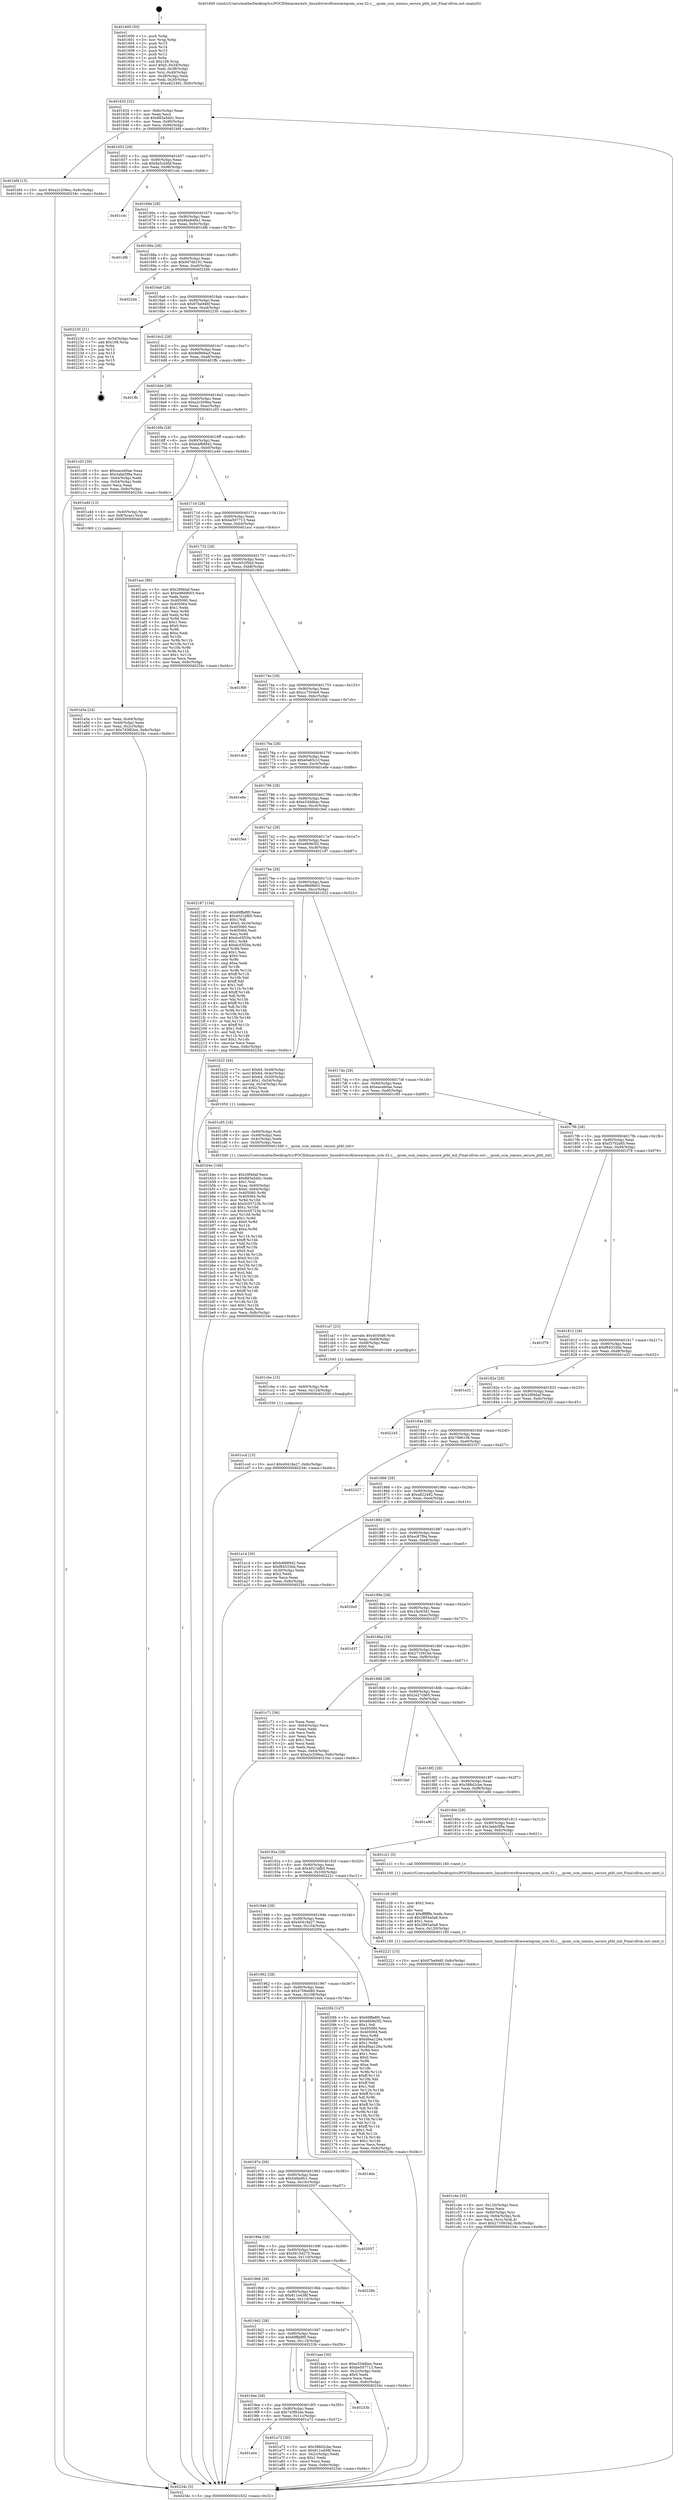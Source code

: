 digraph "0x401600" {
  label = "0x401600 (/mnt/c/Users/mathe/Desktop/tcc/POCII/binaries/extr_linuxdriversfirmwareqcom_scm-32.c___qcom_scm_iommu_secure_ptbl_init_Final-ollvm.out::main(0))"
  labelloc = "t"
  node[shape=record]

  Entry [label="",width=0.3,height=0.3,shape=circle,fillcolor=black,style=filled]
  "0x401632" [label="{
     0x401632 [32]\l
     | [instrs]\l
     &nbsp;&nbsp;0x401632 \<+6\>: mov -0x8c(%rbp),%eax\l
     &nbsp;&nbsp;0x401638 \<+2\>: mov %eax,%ecx\l
     &nbsp;&nbsp;0x40163a \<+6\>: sub $0x883a5dd1,%ecx\l
     &nbsp;&nbsp;0x401640 \<+6\>: mov %eax,-0x90(%rbp)\l
     &nbsp;&nbsp;0x401646 \<+6\>: mov %ecx,-0x94(%rbp)\l
     &nbsp;&nbsp;0x40164c \<+6\>: je 0000000000401bf4 \<main+0x5f4\>\l
  }"]
  "0x401bf4" [label="{
     0x401bf4 [15]\l
     | [instrs]\l
     &nbsp;&nbsp;0x401bf4 \<+10\>: movl $0xa2c209ea,-0x8c(%rbp)\l
     &nbsp;&nbsp;0x401bfe \<+5\>: jmp 000000000040234c \<main+0xd4c\>\l
  }"]
  "0x401652" [label="{
     0x401652 [28]\l
     | [instrs]\l
     &nbsp;&nbsp;0x401652 \<+5\>: jmp 0000000000401657 \<main+0x57\>\l
     &nbsp;&nbsp;0x401657 \<+6\>: mov -0x90(%rbp),%eax\l
     &nbsp;&nbsp;0x40165d \<+5\>: sub $0x8a5cd4bf,%eax\l
     &nbsp;&nbsp;0x401662 \<+6\>: mov %eax,-0x98(%rbp)\l
     &nbsp;&nbsp;0x401668 \<+6\>: je 0000000000401cdc \<main+0x6dc\>\l
  }"]
  Exit [label="",width=0.3,height=0.3,shape=circle,fillcolor=black,style=filled,peripheries=2]
  "0x401cdc" [label="{
     0x401cdc\l
  }", style=dashed]
  "0x40166e" [label="{
     0x40166e [28]\l
     | [instrs]\l
     &nbsp;&nbsp;0x40166e \<+5\>: jmp 0000000000401673 \<main+0x73\>\l
     &nbsp;&nbsp;0x401673 \<+6\>: mov -0x90(%rbp),%eax\l
     &nbsp;&nbsp;0x401679 \<+5\>: sub $0x8ba9d8b1,%eax\l
     &nbsp;&nbsp;0x40167e \<+6\>: mov %eax,-0x9c(%rbp)\l
     &nbsp;&nbsp;0x401684 \<+6\>: je 0000000000401dfb \<main+0x7fb\>\l
  }"]
  "0x401ccd" [label="{
     0x401ccd [15]\l
     | [instrs]\l
     &nbsp;&nbsp;0x401ccd \<+10\>: movl $0x40418a27,-0x8c(%rbp)\l
     &nbsp;&nbsp;0x401cd7 \<+5\>: jmp 000000000040234c \<main+0xd4c\>\l
  }"]
  "0x401dfb" [label="{
     0x401dfb\l
  }", style=dashed]
  "0x40168a" [label="{
     0x40168a [28]\l
     | [instrs]\l
     &nbsp;&nbsp;0x40168a \<+5\>: jmp 000000000040168f \<main+0x8f\>\l
     &nbsp;&nbsp;0x40168f \<+6\>: mov -0x90(%rbp),%eax\l
     &nbsp;&nbsp;0x401695 \<+5\>: sub $0x947dd191,%eax\l
     &nbsp;&nbsp;0x40169a \<+6\>: mov %eax,-0xa0(%rbp)\l
     &nbsp;&nbsp;0x4016a0 \<+6\>: je 00000000004022d4 \<main+0xcd4\>\l
  }"]
  "0x401cbe" [label="{
     0x401cbe [15]\l
     | [instrs]\l
     &nbsp;&nbsp;0x401cbe \<+4\>: mov -0x60(%rbp),%rdi\l
     &nbsp;&nbsp;0x401cc2 \<+6\>: mov %eax,-0x124(%rbp)\l
     &nbsp;&nbsp;0x401cc8 \<+5\>: call 0000000000401030 \<free@plt\>\l
     | [calls]\l
     &nbsp;&nbsp;0x401030 \{1\} (unknown)\l
  }"]
  "0x4022d4" [label="{
     0x4022d4\l
  }", style=dashed]
  "0x4016a6" [label="{
     0x4016a6 [28]\l
     | [instrs]\l
     &nbsp;&nbsp;0x4016a6 \<+5\>: jmp 00000000004016ab \<main+0xab\>\l
     &nbsp;&nbsp;0x4016ab \<+6\>: mov -0x90(%rbp),%eax\l
     &nbsp;&nbsp;0x4016b1 \<+5\>: sub $0x97be946f,%eax\l
     &nbsp;&nbsp;0x4016b6 \<+6\>: mov %eax,-0xa4(%rbp)\l
     &nbsp;&nbsp;0x4016bc \<+6\>: je 0000000000402230 \<main+0xc30\>\l
  }"]
  "0x401ca7" [label="{
     0x401ca7 [23]\l
     | [instrs]\l
     &nbsp;&nbsp;0x401ca7 \<+10\>: movabs $0x4030d6,%rdi\l
     &nbsp;&nbsp;0x401cb1 \<+3\>: mov %eax,-0x68(%rbp)\l
     &nbsp;&nbsp;0x401cb4 \<+3\>: mov -0x68(%rbp),%esi\l
     &nbsp;&nbsp;0x401cb7 \<+2\>: mov $0x0,%al\l
     &nbsp;&nbsp;0x401cb9 \<+5\>: call 0000000000401040 \<printf@plt\>\l
     | [calls]\l
     &nbsp;&nbsp;0x401040 \{1\} (unknown)\l
  }"]
  "0x402230" [label="{
     0x402230 [21]\l
     | [instrs]\l
     &nbsp;&nbsp;0x402230 \<+3\>: mov -0x34(%rbp),%eax\l
     &nbsp;&nbsp;0x402233 \<+7\>: add $0x108,%rsp\l
     &nbsp;&nbsp;0x40223a \<+1\>: pop %rbx\l
     &nbsp;&nbsp;0x40223b \<+2\>: pop %r12\l
     &nbsp;&nbsp;0x40223d \<+2\>: pop %r13\l
     &nbsp;&nbsp;0x40223f \<+2\>: pop %r14\l
     &nbsp;&nbsp;0x402241 \<+2\>: pop %r15\l
     &nbsp;&nbsp;0x402243 \<+1\>: pop %rbp\l
     &nbsp;&nbsp;0x402244 \<+1\>: ret\l
  }"]
  "0x4016c2" [label="{
     0x4016c2 [28]\l
     | [instrs]\l
     &nbsp;&nbsp;0x4016c2 \<+5\>: jmp 00000000004016c7 \<main+0xc7\>\l
     &nbsp;&nbsp;0x4016c7 \<+6\>: mov -0x90(%rbp),%eax\l
     &nbsp;&nbsp;0x4016cd \<+5\>: sub $0x9e968acf,%eax\l
     &nbsp;&nbsp;0x4016d2 \<+6\>: mov %eax,-0xa8(%rbp)\l
     &nbsp;&nbsp;0x4016d8 \<+6\>: je 0000000000401ffc \<main+0x9fc\>\l
  }"]
  "0x401c4e" [label="{
     0x401c4e [35]\l
     | [instrs]\l
     &nbsp;&nbsp;0x401c4e \<+6\>: mov -0x120(%rbp),%ecx\l
     &nbsp;&nbsp;0x401c54 \<+3\>: imul %eax,%ecx\l
     &nbsp;&nbsp;0x401c57 \<+4\>: mov -0x60(%rbp),%rsi\l
     &nbsp;&nbsp;0x401c5b \<+4\>: movslq -0x64(%rbp),%rdi\l
     &nbsp;&nbsp;0x401c5f \<+3\>: mov %ecx,(%rsi,%rdi,4)\l
     &nbsp;&nbsp;0x401c62 \<+10\>: movl $0x271091bd,-0x8c(%rbp)\l
     &nbsp;&nbsp;0x401c6c \<+5\>: jmp 000000000040234c \<main+0xd4c\>\l
  }"]
  "0x401ffc" [label="{
     0x401ffc\l
  }", style=dashed]
  "0x4016de" [label="{
     0x4016de [28]\l
     | [instrs]\l
     &nbsp;&nbsp;0x4016de \<+5\>: jmp 00000000004016e3 \<main+0xe3\>\l
     &nbsp;&nbsp;0x4016e3 \<+6\>: mov -0x90(%rbp),%eax\l
     &nbsp;&nbsp;0x4016e9 \<+5\>: sub $0xa2c209ea,%eax\l
     &nbsp;&nbsp;0x4016ee \<+6\>: mov %eax,-0xac(%rbp)\l
     &nbsp;&nbsp;0x4016f4 \<+6\>: je 0000000000401c03 \<main+0x603\>\l
  }"]
  "0x401c26" [label="{
     0x401c26 [40]\l
     | [instrs]\l
     &nbsp;&nbsp;0x401c26 \<+5\>: mov $0x2,%ecx\l
     &nbsp;&nbsp;0x401c2b \<+1\>: cltd\l
     &nbsp;&nbsp;0x401c2c \<+2\>: idiv %ecx\l
     &nbsp;&nbsp;0x401c2e \<+6\>: imul $0xfffffffe,%edx,%ecx\l
     &nbsp;&nbsp;0x401c34 \<+6\>: sub $0x2893a0a8,%ecx\l
     &nbsp;&nbsp;0x401c3a \<+3\>: add $0x1,%ecx\l
     &nbsp;&nbsp;0x401c3d \<+6\>: add $0x2893a0a8,%ecx\l
     &nbsp;&nbsp;0x401c43 \<+6\>: mov %ecx,-0x120(%rbp)\l
     &nbsp;&nbsp;0x401c49 \<+5\>: call 0000000000401160 \<next_i\>\l
     | [calls]\l
     &nbsp;&nbsp;0x401160 \{1\} (/mnt/c/Users/mathe/Desktop/tcc/POCII/binaries/extr_linuxdriversfirmwareqcom_scm-32.c___qcom_scm_iommu_secure_ptbl_init_Final-ollvm.out::next_i)\l
  }"]
  "0x401c03" [label="{
     0x401c03 [30]\l
     | [instrs]\l
     &nbsp;&nbsp;0x401c03 \<+5\>: mov $0xeaceb0ae,%eax\l
     &nbsp;&nbsp;0x401c08 \<+5\>: mov $0x3abb5f9a,%ecx\l
     &nbsp;&nbsp;0x401c0d \<+3\>: mov -0x64(%rbp),%edx\l
     &nbsp;&nbsp;0x401c10 \<+3\>: cmp -0x54(%rbp),%edx\l
     &nbsp;&nbsp;0x401c13 \<+3\>: cmovl %ecx,%eax\l
     &nbsp;&nbsp;0x401c16 \<+6\>: mov %eax,-0x8c(%rbp)\l
     &nbsp;&nbsp;0x401c1c \<+5\>: jmp 000000000040234c \<main+0xd4c\>\l
  }"]
  "0x4016fa" [label="{
     0x4016fa [28]\l
     | [instrs]\l
     &nbsp;&nbsp;0x4016fa \<+5\>: jmp 00000000004016ff \<main+0xff\>\l
     &nbsp;&nbsp;0x4016ff \<+6\>: mov -0x90(%rbp),%eax\l
     &nbsp;&nbsp;0x401705 \<+5\>: sub $0xb4f68942,%eax\l
     &nbsp;&nbsp;0x40170a \<+6\>: mov %eax,-0xb0(%rbp)\l
     &nbsp;&nbsp;0x401710 \<+6\>: je 0000000000401a4d \<main+0x44d\>\l
  }"]
  "0x401b4e" [label="{
     0x401b4e [166]\l
     | [instrs]\l
     &nbsp;&nbsp;0x401b4e \<+5\>: mov $0x29f4daf,%ecx\l
     &nbsp;&nbsp;0x401b53 \<+5\>: mov $0x883a5dd1,%edx\l
     &nbsp;&nbsp;0x401b58 \<+3\>: mov $0x1,%sil\l
     &nbsp;&nbsp;0x401b5b \<+4\>: mov %rax,-0x60(%rbp)\l
     &nbsp;&nbsp;0x401b5f \<+7\>: movl $0x0,-0x64(%rbp)\l
     &nbsp;&nbsp;0x401b66 \<+8\>: mov 0x405060,%r8d\l
     &nbsp;&nbsp;0x401b6e \<+8\>: mov 0x405064,%r9d\l
     &nbsp;&nbsp;0x401b76 \<+3\>: mov %r8d,%r10d\l
     &nbsp;&nbsp;0x401b79 \<+7\>: add $0x5c05723b,%r10d\l
     &nbsp;&nbsp;0x401b80 \<+4\>: sub $0x1,%r10d\l
     &nbsp;&nbsp;0x401b84 \<+7\>: sub $0x5c05723b,%r10d\l
     &nbsp;&nbsp;0x401b8b \<+4\>: imul %r10d,%r8d\l
     &nbsp;&nbsp;0x401b8f \<+4\>: and $0x1,%r8d\l
     &nbsp;&nbsp;0x401b93 \<+4\>: cmp $0x0,%r8d\l
     &nbsp;&nbsp;0x401b97 \<+4\>: sete %r11b\l
     &nbsp;&nbsp;0x401b9b \<+4\>: cmp $0xa,%r9d\l
     &nbsp;&nbsp;0x401b9f \<+3\>: setl %bl\l
     &nbsp;&nbsp;0x401ba2 \<+3\>: mov %r11b,%r14b\l
     &nbsp;&nbsp;0x401ba5 \<+4\>: xor $0xff,%r14b\l
     &nbsp;&nbsp;0x401ba9 \<+3\>: mov %bl,%r15b\l
     &nbsp;&nbsp;0x401bac \<+4\>: xor $0xff,%r15b\l
     &nbsp;&nbsp;0x401bb0 \<+4\>: xor $0x0,%sil\l
     &nbsp;&nbsp;0x401bb4 \<+3\>: mov %r14b,%r12b\l
     &nbsp;&nbsp;0x401bb7 \<+4\>: and $0x0,%r12b\l
     &nbsp;&nbsp;0x401bbb \<+3\>: and %sil,%r11b\l
     &nbsp;&nbsp;0x401bbe \<+3\>: mov %r15b,%r13b\l
     &nbsp;&nbsp;0x401bc1 \<+4\>: and $0x0,%r13b\l
     &nbsp;&nbsp;0x401bc5 \<+3\>: and %sil,%bl\l
     &nbsp;&nbsp;0x401bc8 \<+3\>: or %r11b,%r12b\l
     &nbsp;&nbsp;0x401bcb \<+3\>: or %bl,%r13b\l
     &nbsp;&nbsp;0x401bce \<+3\>: xor %r13b,%r12b\l
     &nbsp;&nbsp;0x401bd1 \<+3\>: or %r15b,%r14b\l
     &nbsp;&nbsp;0x401bd4 \<+4\>: xor $0xff,%r14b\l
     &nbsp;&nbsp;0x401bd8 \<+4\>: or $0x0,%sil\l
     &nbsp;&nbsp;0x401bdc \<+3\>: and %sil,%r14b\l
     &nbsp;&nbsp;0x401bdf \<+3\>: or %r14b,%r12b\l
     &nbsp;&nbsp;0x401be2 \<+4\>: test $0x1,%r12b\l
     &nbsp;&nbsp;0x401be6 \<+3\>: cmovne %edx,%ecx\l
     &nbsp;&nbsp;0x401be9 \<+6\>: mov %ecx,-0x8c(%rbp)\l
     &nbsp;&nbsp;0x401bef \<+5\>: jmp 000000000040234c \<main+0xd4c\>\l
  }"]
  "0x401a4d" [label="{
     0x401a4d [13]\l
     | [instrs]\l
     &nbsp;&nbsp;0x401a4d \<+4\>: mov -0x40(%rbp),%rax\l
     &nbsp;&nbsp;0x401a51 \<+4\>: mov 0x8(%rax),%rdi\l
     &nbsp;&nbsp;0x401a55 \<+5\>: call 0000000000401060 \<atoi@plt\>\l
     | [calls]\l
     &nbsp;&nbsp;0x401060 \{1\} (unknown)\l
  }"]
  "0x401716" [label="{
     0x401716 [28]\l
     | [instrs]\l
     &nbsp;&nbsp;0x401716 \<+5\>: jmp 000000000040171b \<main+0x11b\>\l
     &nbsp;&nbsp;0x40171b \<+6\>: mov -0x90(%rbp),%eax\l
     &nbsp;&nbsp;0x401721 \<+5\>: sub $0xbe507713,%eax\l
     &nbsp;&nbsp;0x401726 \<+6\>: mov %eax,-0xb4(%rbp)\l
     &nbsp;&nbsp;0x40172c \<+6\>: je 0000000000401acc \<main+0x4cc\>\l
  }"]
  "0x401a0a" [label="{
     0x401a0a\l
  }", style=dashed]
  "0x401acc" [label="{
     0x401acc [86]\l
     | [instrs]\l
     &nbsp;&nbsp;0x401acc \<+5\>: mov $0x29f4daf,%eax\l
     &nbsp;&nbsp;0x401ad1 \<+5\>: mov $0xe98d9b03,%ecx\l
     &nbsp;&nbsp;0x401ad6 \<+2\>: xor %edx,%edx\l
     &nbsp;&nbsp;0x401ad8 \<+7\>: mov 0x405060,%esi\l
     &nbsp;&nbsp;0x401adf \<+7\>: mov 0x405064,%edi\l
     &nbsp;&nbsp;0x401ae6 \<+3\>: sub $0x1,%edx\l
     &nbsp;&nbsp;0x401ae9 \<+3\>: mov %esi,%r8d\l
     &nbsp;&nbsp;0x401aec \<+3\>: add %edx,%r8d\l
     &nbsp;&nbsp;0x401aef \<+4\>: imul %r8d,%esi\l
     &nbsp;&nbsp;0x401af3 \<+3\>: and $0x1,%esi\l
     &nbsp;&nbsp;0x401af6 \<+3\>: cmp $0x0,%esi\l
     &nbsp;&nbsp;0x401af9 \<+4\>: sete %r9b\l
     &nbsp;&nbsp;0x401afd \<+3\>: cmp $0xa,%edi\l
     &nbsp;&nbsp;0x401b00 \<+4\>: setl %r10b\l
     &nbsp;&nbsp;0x401b04 \<+3\>: mov %r9b,%r11b\l
     &nbsp;&nbsp;0x401b07 \<+3\>: and %r10b,%r11b\l
     &nbsp;&nbsp;0x401b0a \<+3\>: xor %r10b,%r9b\l
     &nbsp;&nbsp;0x401b0d \<+3\>: or %r9b,%r11b\l
     &nbsp;&nbsp;0x401b10 \<+4\>: test $0x1,%r11b\l
     &nbsp;&nbsp;0x401b14 \<+3\>: cmovne %ecx,%eax\l
     &nbsp;&nbsp;0x401b17 \<+6\>: mov %eax,-0x8c(%rbp)\l
     &nbsp;&nbsp;0x401b1d \<+5\>: jmp 000000000040234c \<main+0xd4c\>\l
  }"]
  "0x401732" [label="{
     0x401732 [28]\l
     | [instrs]\l
     &nbsp;&nbsp;0x401732 \<+5\>: jmp 0000000000401737 \<main+0x137\>\l
     &nbsp;&nbsp;0x401737 \<+6\>: mov -0x90(%rbp),%eax\l
     &nbsp;&nbsp;0x40173d \<+5\>: sub $0xcb52f5bd,%eax\l
     &nbsp;&nbsp;0x401742 \<+6\>: mov %eax,-0xb8(%rbp)\l
     &nbsp;&nbsp;0x401748 \<+6\>: je 0000000000401f69 \<main+0x969\>\l
  }"]
  "0x401a72" [label="{
     0x401a72 [30]\l
     | [instrs]\l
     &nbsp;&nbsp;0x401a72 \<+5\>: mov $0x388d2cbe,%eax\l
     &nbsp;&nbsp;0x401a77 \<+5\>: mov $0x611e438f,%ecx\l
     &nbsp;&nbsp;0x401a7c \<+3\>: mov -0x2c(%rbp),%edx\l
     &nbsp;&nbsp;0x401a7f \<+3\>: cmp $0x1,%edx\l
     &nbsp;&nbsp;0x401a82 \<+3\>: cmovl %ecx,%eax\l
     &nbsp;&nbsp;0x401a85 \<+6\>: mov %eax,-0x8c(%rbp)\l
     &nbsp;&nbsp;0x401a8b \<+5\>: jmp 000000000040234c \<main+0xd4c\>\l
  }"]
  "0x401f69" [label="{
     0x401f69\l
  }", style=dashed]
  "0x40174e" [label="{
     0x40174e [28]\l
     | [instrs]\l
     &nbsp;&nbsp;0x40174e \<+5\>: jmp 0000000000401753 \<main+0x153\>\l
     &nbsp;&nbsp;0x401753 \<+6\>: mov -0x90(%rbp),%eax\l
     &nbsp;&nbsp;0x401759 \<+5\>: sub $0xcc7504e9,%eax\l
     &nbsp;&nbsp;0x40175e \<+6\>: mov %eax,-0xbc(%rbp)\l
     &nbsp;&nbsp;0x401764 \<+6\>: je 0000000000401dcb \<main+0x7cb\>\l
  }"]
  "0x4019ee" [label="{
     0x4019ee [28]\l
     | [instrs]\l
     &nbsp;&nbsp;0x4019ee \<+5\>: jmp 00000000004019f3 \<main+0x3f3\>\l
     &nbsp;&nbsp;0x4019f3 \<+6\>: mov -0x90(%rbp),%eax\l
     &nbsp;&nbsp;0x4019f9 \<+5\>: sub $0x7d3f62ee,%eax\l
     &nbsp;&nbsp;0x4019fe \<+6\>: mov %eax,-0x11c(%rbp)\l
     &nbsp;&nbsp;0x401a04 \<+6\>: je 0000000000401a72 \<main+0x472\>\l
  }"]
  "0x401dcb" [label="{
     0x401dcb\l
  }", style=dashed]
  "0x40176a" [label="{
     0x40176a [28]\l
     | [instrs]\l
     &nbsp;&nbsp;0x40176a \<+5\>: jmp 000000000040176f \<main+0x16f\>\l
     &nbsp;&nbsp;0x40176f \<+6\>: mov -0x90(%rbp),%eax\l
     &nbsp;&nbsp;0x401775 \<+5\>: sub $0xe0a65c1f,%eax\l
     &nbsp;&nbsp;0x40177a \<+6\>: mov %eax,-0xc0(%rbp)\l
     &nbsp;&nbsp;0x401780 \<+6\>: je 0000000000401e8e \<main+0x88e\>\l
  }"]
  "0x40233b" [label="{
     0x40233b\l
  }", style=dashed]
  "0x401e8e" [label="{
     0x401e8e\l
  }", style=dashed]
  "0x401786" [label="{
     0x401786 [28]\l
     | [instrs]\l
     &nbsp;&nbsp;0x401786 \<+5\>: jmp 000000000040178b \<main+0x18b\>\l
     &nbsp;&nbsp;0x40178b \<+6\>: mov -0x90(%rbp),%eax\l
     &nbsp;&nbsp;0x401791 \<+5\>: sub $0xe33ddbac,%eax\l
     &nbsp;&nbsp;0x401796 \<+6\>: mov %eax,-0xc4(%rbp)\l
     &nbsp;&nbsp;0x40179c \<+6\>: je 0000000000401fed \<main+0x9ed\>\l
  }"]
  "0x4019d2" [label="{
     0x4019d2 [28]\l
     | [instrs]\l
     &nbsp;&nbsp;0x4019d2 \<+5\>: jmp 00000000004019d7 \<main+0x3d7\>\l
     &nbsp;&nbsp;0x4019d7 \<+6\>: mov -0x90(%rbp),%eax\l
     &nbsp;&nbsp;0x4019dd \<+5\>: sub $0x69ffa8f0,%eax\l
     &nbsp;&nbsp;0x4019e2 \<+6\>: mov %eax,-0x118(%rbp)\l
     &nbsp;&nbsp;0x4019e8 \<+6\>: je 000000000040233b \<main+0xd3b\>\l
  }"]
  "0x401fed" [label="{
     0x401fed\l
  }", style=dashed]
  "0x4017a2" [label="{
     0x4017a2 [28]\l
     | [instrs]\l
     &nbsp;&nbsp;0x4017a2 \<+5\>: jmp 00000000004017a7 \<main+0x1a7\>\l
     &nbsp;&nbsp;0x4017a7 \<+6\>: mov -0x90(%rbp),%eax\l
     &nbsp;&nbsp;0x4017ad \<+5\>: sub $0xe6b9e5f2,%eax\l
     &nbsp;&nbsp;0x4017b2 \<+6\>: mov %eax,-0xc8(%rbp)\l
     &nbsp;&nbsp;0x4017b8 \<+6\>: je 0000000000402187 \<main+0xb87\>\l
  }"]
  "0x401aae" [label="{
     0x401aae [30]\l
     | [instrs]\l
     &nbsp;&nbsp;0x401aae \<+5\>: mov $0xe33ddbac,%eax\l
     &nbsp;&nbsp;0x401ab3 \<+5\>: mov $0xbe507713,%ecx\l
     &nbsp;&nbsp;0x401ab8 \<+3\>: mov -0x2c(%rbp),%edx\l
     &nbsp;&nbsp;0x401abb \<+3\>: cmp $0x0,%edx\l
     &nbsp;&nbsp;0x401abe \<+3\>: cmove %ecx,%eax\l
     &nbsp;&nbsp;0x401ac1 \<+6\>: mov %eax,-0x8c(%rbp)\l
     &nbsp;&nbsp;0x401ac7 \<+5\>: jmp 000000000040234c \<main+0xd4c\>\l
  }"]
  "0x402187" [label="{
     0x402187 [154]\l
     | [instrs]\l
     &nbsp;&nbsp;0x402187 \<+5\>: mov $0x69ffa8f0,%eax\l
     &nbsp;&nbsp;0x40218c \<+5\>: mov $0x4021bfb5,%ecx\l
     &nbsp;&nbsp;0x402191 \<+2\>: mov $0x1,%dl\l
     &nbsp;&nbsp;0x402193 \<+7\>: movl $0x0,-0x34(%rbp)\l
     &nbsp;&nbsp;0x40219a \<+7\>: mov 0x405060,%esi\l
     &nbsp;&nbsp;0x4021a1 \<+7\>: mov 0x405064,%edi\l
     &nbsp;&nbsp;0x4021a8 \<+3\>: mov %esi,%r8d\l
     &nbsp;&nbsp;0x4021ab \<+7\>: add $0xdcd3f29a,%r8d\l
     &nbsp;&nbsp;0x4021b2 \<+4\>: sub $0x1,%r8d\l
     &nbsp;&nbsp;0x4021b6 \<+7\>: sub $0xdcd3f29a,%r8d\l
     &nbsp;&nbsp;0x4021bd \<+4\>: imul %r8d,%esi\l
     &nbsp;&nbsp;0x4021c1 \<+3\>: and $0x1,%esi\l
     &nbsp;&nbsp;0x4021c4 \<+3\>: cmp $0x0,%esi\l
     &nbsp;&nbsp;0x4021c7 \<+4\>: sete %r9b\l
     &nbsp;&nbsp;0x4021cb \<+3\>: cmp $0xa,%edi\l
     &nbsp;&nbsp;0x4021ce \<+4\>: setl %r10b\l
     &nbsp;&nbsp;0x4021d2 \<+3\>: mov %r9b,%r11b\l
     &nbsp;&nbsp;0x4021d5 \<+4\>: xor $0xff,%r11b\l
     &nbsp;&nbsp;0x4021d9 \<+3\>: mov %r10b,%bl\l
     &nbsp;&nbsp;0x4021dc \<+3\>: xor $0xff,%bl\l
     &nbsp;&nbsp;0x4021df \<+3\>: xor $0x1,%dl\l
     &nbsp;&nbsp;0x4021e2 \<+3\>: mov %r11b,%r14b\l
     &nbsp;&nbsp;0x4021e5 \<+4\>: and $0xff,%r14b\l
     &nbsp;&nbsp;0x4021e9 \<+3\>: and %dl,%r9b\l
     &nbsp;&nbsp;0x4021ec \<+3\>: mov %bl,%r15b\l
     &nbsp;&nbsp;0x4021ef \<+4\>: and $0xff,%r15b\l
     &nbsp;&nbsp;0x4021f3 \<+3\>: and %dl,%r10b\l
     &nbsp;&nbsp;0x4021f6 \<+3\>: or %r9b,%r14b\l
     &nbsp;&nbsp;0x4021f9 \<+3\>: or %r10b,%r15b\l
     &nbsp;&nbsp;0x4021fc \<+3\>: xor %r15b,%r14b\l
     &nbsp;&nbsp;0x4021ff \<+3\>: or %bl,%r11b\l
     &nbsp;&nbsp;0x402202 \<+4\>: xor $0xff,%r11b\l
     &nbsp;&nbsp;0x402206 \<+3\>: or $0x1,%dl\l
     &nbsp;&nbsp;0x402209 \<+3\>: and %dl,%r11b\l
     &nbsp;&nbsp;0x40220c \<+3\>: or %r11b,%r14b\l
     &nbsp;&nbsp;0x40220f \<+4\>: test $0x1,%r14b\l
     &nbsp;&nbsp;0x402213 \<+3\>: cmovne %ecx,%eax\l
     &nbsp;&nbsp;0x402216 \<+6\>: mov %eax,-0x8c(%rbp)\l
     &nbsp;&nbsp;0x40221c \<+5\>: jmp 000000000040234c \<main+0xd4c\>\l
  }"]
  "0x4017be" [label="{
     0x4017be [28]\l
     | [instrs]\l
     &nbsp;&nbsp;0x4017be \<+5\>: jmp 00000000004017c3 \<main+0x1c3\>\l
     &nbsp;&nbsp;0x4017c3 \<+6\>: mov -0x90(%rbp),%eax\l
     &nbsp;&nbsp;0x4017c9 \<+5\>: sub $0xe98d9b03,%eax\l
     &nbsp;&nbsp;0x4017ce \<+6\>: mov %eax,-0xcc(%rbp)\l
     &nbsp;&nbsp;0x4017d4 \<+6\>: je 0000000000401b22 \<main+0x522\>\l
  }"]
  "0x4019b6" [label="{
     0x4019b6 [28]\l
     | [instrs]\l
     &nbsp;&nbsp;0x4019b6 \<+5\>: jmp 00000000004019bb \<main+0x3bb\>\l
     &nbsp;&nbsp;0x4019bb \<+6\>: mov -0x90(%rbp),%eax\l
     &nbsp;&nbsp;0x4019c1 \<+5\>: sub $0x611e438f,%eax\l
     &nbsp;&nbsp;0x4019c6 \<+6\>: mov %eax,-0x114(%rbp)\l
     &nbsp;&nbsp;0x4019cc \<+6\>: je 0000000000401aae \<main+0x4ae\>\l
  }"]
  "0x401b22" [label="{
     0x401b22 [44]\l
     | [instrs]\l
     &nbsp;&nbsp;0x401b22 \<+7\>: movl $0x64,-0x48(%rbp)\l
     &nbsp;&nbsp;0x401b29 \<+7\>: movl $0x64,-0x4c(%rbp)\l
     &nbsp;&nbsp;0x401b30 \<+7\>: movl $0x64,-0x50(%rbp)\l
     &nbsp;&nbsp;0x401b37 \<+7\>: movl $0x1,-0x54(%rbp)\l
     &nbsp;&nbsp;0x401b3e \<+4\>: movslq -0x54(%rbp),%rax\l
     &nbsp;&nbsp;0x401b42 \<+4\>: shl $0x2,%rax\l
     &nbsp;&nbsp;0x401b46 \<+3\>: mov %rax,%rdi\l
     &nbsp;&nbsp;0x401b49 \<+5\>: call 0000000000401050 \<malloc@plt\>\l
     | [calls]\l
     &nbsp;&nbsp;0x401050 \{1\} (unknown)\l
  }"]
  "0x4017da" [label="{
     0x4017da [28]\l
     | [instrs]\l
     &nbsp;&nbsp;0x4017da \<+5\>: jmp 00000000004017df \<main+0x1df\>\l
     &nbsp;&nbsp;0x4017df \<+6\>: mov -0x90(%rbp),%eax\l
     &nbsp;&nbsp;0x4017e5 \<+5\>: sub $0xeaceb0ae,%eax\l
     &nbsp;&nbsp;0x4017ea \<+6\>: mov %eax,-0xd0(%rbp)\l
     &nbsp;&nbsp;0x4017f0 \<+6\>: je 0000000000401c95 \<main+0x695\>\l
  }"]
  "0x40228b" [label="{
     0x40228b\l
  }", style=dashed]
  "0x401c95" [label="{
     0x401c95 [18]\l
     | [instrs]\l
     &nbsp;&nbsp;0x401c95 \<+4\>: mov -0x60(%rbp),%rdi\l
     &nbsp;&nbsp;0x401c99 \<+3\>: mov -0x48(%rbp),%esi\l
     &nbsp;&nbsp;0x401c9c \<+3\>: mov -0x4c(%rbp),%edx\l
     &nbsp;&nbsp;0x401c9f \<+3\>: mov -0x50(%rbp),%ecx\l
     &nbsp;&nbsp;0x401ca2 \<+5\>: call 00000000004015d0 \<__qcom_scm_iommu_secure_ptbl_init\>\l
     | [calls]\l
     &nbsp;&nbsp;0x4015d0 \{1\} (/mnt/c/Users/mathe/Desktop/tcc/POCII/binaries/extr_linuxdriversfirmwareqcom_scm-32.c___qcom_scm_iommu_secure_ptbl_init_Final-ollvm.out::__qcom_scm_iommu_secure_ptbl_init)\l
  }"]
  "0x4017f6" [label="{
     0x4017f6 [28]\l
     | [instrs]\l
     &nbsp;&nbsp;0x4017f6 \<+5\>: jmp 00000000004017fb \<main+0x1fb\>\l
     &nbsp;&nbsp;0x4017fb \<+6\>: mov -0x90(%rbp),%eax\l
     &nbsp;&nbsp;0x401801 \<+5\>: sub $0xf3702a85,%eax\l
     &nbsp;&nbsp;0x401806 \<+6\>: mov %eax,-0xd4(%rbp)\l
     &nbsp;&nbsp;0x40180c \<+6\>: je 0000000000401f78 \<main+0x978\>\l
  }"]
  "0x40199a" [label="{
     0x40199a [28]\l
     | [instrs]\l
     &nbsp;&nbsp;0x40199a \<+5\>: jmp 000000000040199f \<main+0x39f\>\l
     &nbsp;&nbsp;0x40199f \<+6\>: mov -0x90(%rbp),%eax\l
     &nbsp;&nbsp;0x4019a5 \<+5\>: sub $0x5615d275,%eax\l
     &nbsp;&nbsp;0x4019aa \<+6\>: mov %eax,-0x110(%rbp)\l
     &nbsp;&nbsp;0x4019b0 \<+6\>: je 000000000040228b \<main+0xc8b\>\l
  }"]
  "0x401f78" [label="{
     0x401f78\l
  }", style=dashed]
  "0x401812" [label="{
     0x401812 [28]\l
     | [instrs]\l
     &nbsp;&nbsp;0x401812 \<+5\>: jmp 0000000000401817 \<main+0x217\>\l
     &nbsp;&nbsp;0x401817 \<+6\>: mov -0x90(%rbp),%eax\l
     &nbsp;&nbsp;0x40181d \<+5\>: sub $0xf84533bb,%eax\l
     &nbsp;&nbsp;0x401822 \<+6\>: mov %eax,-0xd8(%rbp)\l
     &nbsp;&nbsp;0x401828 \<+6\>: je 0000000000401a32 \<main+0x432\>\l
  }"]
  "0x402057" [label="{
     0x402057\l
  }", style=dashed]
  "0x401a32" [label="{
     0x401a32\l
  }", style=dashed]
  "0x40182e" [label="{
     0x40182e [28]\l
     | [instrs]\l
     &nbsp;&nbsp;0x40182e \<+5\>: jmp 0000000000401833 \<main+0x233\>\l
     &nbsp;&nbsp;0x401833 \<+6\>: mov -0x90(%rbp),%eax\l
     &nbsp;&nbsp;0x401839 \<+5\>: sub $0x29f4daf,%eax\l
     &nbsp;&nbsp;0x40183e \<+6\>: mov %eax,-0xdc(%rbp)\l
     &nbsp;&nbsp;0x401844 \<+6\>: je 0000000000402245 \<main+0xc45\>\l
  }"]
  "0x40197e" [label="{
     0x40197e [28]\l
     | [instrs]\l
     &nbsp;&nbsp;0x40197e \<+5\>: jmp 0000000000401983 \<main+0x383\>\l
     &nbsp;&nbsp;0x401983 \<+6\>: mov -0x90(%rbp),%eax\l
     &nbsp;&nbsp;0x401989 \<+5\>: sub $0x548e9fc1,%eax\l
     &nbsp;&nbsp;0x40198e \<+6\>: mov %eax,-0x10c(%rbp)\l
     &nbsp;&nbsp;0x401994 \<+6\>: je 0000000000402057 \<main+0xa57\>\l
  }"]
  "0x402245" [label="{
     0x402245\l
  }", style=dashed]
  "0x40184a" [label="{
     0x40184a [28]\l
     | [instrs]\l
     &nbsp;&nbsp;0x40184a \<+5\>: jmp 000000000040184f \<main+0x24f\>\l
     &nbsp;&nbsp;0x40184f \<+6\>: mov -0x90(%rbp),%eax\l
     &nbsp;&nbsp;0x401855 \<+5\>: sub $0x7086108,%eax\l
     &nbsp;&nbsp;0x40185a \<+6\>: mov %eax,-0xe0(%rbp)\l
     &nbsp;&nbsp;0x401860 \<+6\>: je 0000000000402327 \<main+0xd27\>\l
  }"]
  "0x401dda" [label="{
     0x401dda\l
  }", style=dashed]
  "0x402327" [label="{
     0x402327\l
  }", style=dashed]
  "0x401866" [label="{
     0x401866 [28]\l
     | [instrs]\l
     &nbsp;&nbsp;0x401866 \<+5\>: jmp 000000000040186b \<main+0x26b\>\l
     &nbsp;&nbsp;0x40186b \<+6\>: mov -0x90(%rbp),%eax\l
     &nbsp;&nbsp;0x401871 \<+5\>: sub $0xa822492,%eax\l
     &nbsp;&nbsp;0x401876 \<+6\>: mov %eax,-0xe4(%rbp)\l
     &nbsp;&nbsp;0x40187c \<+6\>: je 0000000000401a14 \<main+0x414\>\l
  }"]
  "0x401962" [label="{
     0x401962 [28]\l
     | [instrs]\l
     &nbsp;&nbsp;0x401962 \<+5\>: jmp 0000000000401967 \<main+0x367\>\l
     &nbsp;&nbsp;0x401967 \<+6\>: mov -0x90(%rbp),%eax\l
     &nbsp;&nbsp;0x40196d \<+5\>: sub $0x4708a680,%eax\l
     &nbsp;&nbsp;0x401972 \<+6\>: mov %eax,-0x108(%rbp)\l
     &nbsp;&nbsp;0x401978 \<+6\>: je 0000000000401dda \<main+0x7da\>\l
  }"]
  "0x401a14" [label="{
     0x401a14 [30]\l
     | [instrs]\l
     &nbsp;&nbsp;0x401a14 \<+5\>: mov $0xb4f68942,%eax\l
     &nbsp;&nbsp;0x401a19 \<+5\>: mov $0xf84533bb,%ecx\l
     &nbsp;&nbsp;0x401a1e \<+3\>: mov -0x30(%rbp),%edx\l
     &nbsp;&nbsp;0x401a21 \<+3\>: cmp $0x2,%edx\l
     &nbsp;&nbsp;0x401a24 \<+3\>: cmovne %ecx,%eax\l
     &nbsp;&nbsp;0x401a27 \<+6\>: mov %eax,-0x8c(%rbp)\l
     &nbsp;&nbsp;0x401a2d \<+5\>: jmp 000000000040234c \<main+0xd4c\>\l
  }"]
  "0x401882" [label="{
     0x401882 [28]\l
     | [instrs]\l
     &nbsp;&nbsp;0x401882 \<+5\>: jmp 0000000000401887 \<main+0x287\>\l
     &nbsp;&nbsp;0x401887 \<+6\>: mov -0x90(%rbp),%eax\l
     &nbsp;&nbsp;0x40188d \<+5\>: sub $0xec87f9a,%eax\l
     &nbsp;&nbsp;0x401892 \<+6\>: mov %eax,-0xe8(%rbp)\l
     &nbsp;&nbsp;0x401898 \<+6\>: je 00000000004020e5 \<main+0xae5\>\l
  }"]
  "0x40234c" [label="{
     0x40234c [5]\l
     | [instrs]\l
     &nbsp;&nbsp;0x40234c \<+5\>: jmp 0000000000401632 \<main+0x32\>\l
  }"]
  "0x401600" [label="{
     0x401600 [50]\l
     | [instrs]\l
     &nbsp;&nbsp;0x401600 \<+1\>: push %rbp\l
     &nbsp;&nbsp;0x401601 \<+3\>: mov %rsp,%rbp\l
     &nbsp;&nbsp;0x401604 \<+2\>: push %r15\l
     &nbsp;&nbsp;0x401606 \<+2\>: push %r14\l
     &nbsp;&nbsp;0x401608 \<+2\>: push %r13\l
     &nbsp;&nbsp;0x40160a \<+2\>: push %r12\l
     &nbsp;&nbsp;0x40160c \<+1\>: push %rbx\l
     &nbsp;&nbsp;0x40160d \<+7\>: sub $0x108,%rsp\l
     &nbsp;&nbsp;0x401614 \<+7\>: movl $0x0,-0x34(%rbp)\l
     &nbsp;&nbsp;0x40161b \<+3\>: mov %edi,-0x38(%rbp)\l
     &nbsp;&nbsp;0x40161e \<+4\>: mov %rsi,-0x40(%rbp)\l
     &nbsp;&nbsp;0x401622 \<+3\>: mov -0x38(%rbp),%edi\l
     &nbsp;&nbsp;0x401625 \<+3\>: mov %edi,-0x30(%rbp)\l
     &nbsp;&nbsp;0x401628 \<+10\>: movl $0xa822492,-0x8c(%rbp)\l
  }"]
  "0x401a5a" [label="{
     0x401a5a [24]\l
     | [instrs]\l
     &nbsp;&nbsp;0x401a5a \<+3\>: mov %eax,-0x44(%rbp)\l
     &nbsp;&nbsp;0x401a5d \<+3\>: mov -0x44(%rbp),%eax\l
     &nbsp;&nbsp;0x401a60 \<+3\>: mov %eax,-0x2c(%rbp)\l
     &nbsp;&nbsp;0x401a63 \<+10\>: movl $0x7d3f62ee,-0x8c(%rbp)\l
     &nbsp;&nbsp;0x401a6d \<+5\>: jmp 000000000040234c \<main+0xd4c\>\l
  }"]
  "0x4020f4" [label="{
     0x4020f4 [147]\l
     | [instrs]\l
     &nbsp;&nbsp;0x4020f4 \<+5\>: mov $0x69ffa8f0,%eax\l
     &nbsp;&nbsp;0x4020f9 \<+5\>: mov $0xe6b9e5f2,%ecx\l
     &nbsp;&nbsp;0x4020fe \<+2\>: mov $0x1,%dl\l
     &nbsp;&nbsp;0x402100 \<+7\>: mov 0x405060,%esi\l
     &nbsp;&nbsp;0x402107 \<+7\>: mov 0x405064,%edi\l
     &nbsp;&nbsp;0x40210e \<+3\>: mov %esi,%r8d\l
     &nbsp;&nbsp;0x402111 \<+7\>: sub $0xd9aa129a,%r8d\l
     &nbsp;&nbsp;0x402118 \<+4\>: sub $0x1,%r8d\l
     &nbsp;&nbsp;0x40211c \<+7\>: add $0xd9aa129a,%r8d\l
     &nbsp;&nbsp;0x402123 \<+4\>: imul %r8d,%esi\l
     &nbsp;&nbsp;0x402127 \<+3\>: and $0x1,%esi\l
     &nbsp;&nbsp;0x40212a \<+3\>: cmp $0x0,%esi\l
     &nbsp;&nbsp;0x40212d \<+4\>: sete %r9b\l
     &nbsp;&nbsp;0x402131 \<+3\>: cmp $0xa,%edi\l
     &nbsp;&nbsp;0x402134 \<+4\>: setl %r10b\l
     &nbsp;&nbsp;0x402138 \<+3\>: mov %r9b,%r11b\l
     &nbsp;&nbsp;0x40213b \<+4\>: xor $0xff,%r11b\l
     &nbsp;&nbsp;0x40213f \<+3\>: mov %r10b,%bl\l
     &nbsp;&nbsp;0x402142 \<+3\>: xor $0xff,%bl\l
     &nbsp;&nbsp;0x402145 \<+3\>: xor $0x1,%dl\l
     &nbsp;&nbsp;0x402148 \<+3\>: mov %r11b,%r14b\l
     &nbsp;&nbsp;0x40214b \<+4\>: and $0xff,%r14b\l
     &nbsp;&nbsp;0x40214f \<+3\>: and %dl,%r9b\l
     &nbsp;&nbsp;0x402152 \<+3\>: mov %bl,%r15b\l
     &nbsp;&nbsp;0x402155 \<+4\>: and $0xff,%r15b\l
     &nbsp;&nbsp;0x402159 \<+3\>: and %dl,%r10b\l
     &nbsp;&nbsp;0x40215c \<+3\>: or %r9b,%r14b\l
     &nbsp;&nbsp;0x40215f \<+3\>: or %r10b,%r15b\l
     &nbsp;&nbsp;0x402162 \<+3\>: xor %r15b,%r14b\l
     &nbsp;&nbsp;0x402165 \<+3\>: or %bl,%r11b\l
     &nbsp;&nbsp;0x402168 \<+4\>: xor $0xff,%r11b\l
     &nbsp;&nbsp;0x40216c \<+3\>: or $0x1,%dl\l
     &nbsp;&nbsp;0x40216f \<+3\>: and %dl,%r11b\l
     &nbsp;&nbsp;0x402172 \<+3\>: or %r11b,%r14b\l
     &nbsp;&nbsp;0x402175 \<+4\>: test $0x1,%r14b\l
     &nbsp;&nbsp;0x402179 \<+3\>: cmovne %ecx,%eax\l
     &nbsp;&nbsp;0x40217c \<+6\>: mov %eax,-0x8c(%rbp)\l
     &nbsp;&nbsp;0x402182 \<+5\>: jmp 000000000040234c \<main+0xd4c\>\l
  }"]
  "0x4020e5" [label="{
     0x4020e5\l
  }", style=dashed]
  "0x40189e" [label="{
     0x40189e [28]\l
     | [instrs]\l
     &nbsp;&nbsp;0x40189e \<+5\>: jmp 00000000004018a3 \<main+0x2a3\>\l
     &nbsp;&nbsp;0x4018a3 \<+6\>: mov -0x90(%rbp),%eax\l
     &nbsp;&nbsp;0x4018a9 \<+5\>: sub $0x1fac63d1,%eax\l
     &nbsp;&nbsp;0x4018ae \<+6\>: mov %eax,-0xec(%rbp)\l
     &nbsp;&nbsp;0x4018b4 \<+6\>: je 0000000000401d37 \<main+0x737\>\l
  }"]
  "0x401946" [label="{
     0x401946 [28]\l
     | [instrs]\l
     &nbsp;&nbsp;0x401946 \<+5\>: jmp 000000000040194b \<main+0x34b\>\l
     &nbsp;&nbsp;0x40194b \<+6\>: mov -0x90(%rbp),%eax\l
     &nbsp;&nbsp;0x401951 \<+5\>: sub $0x40418a27,%eax\l
     &nbsp;&nbsp;0x401956 \<+6\>: mov %eax,-0x104(%rbp)\l
     &nbsp;&nbsp;0x40195c \<+6\>: je 00000000004020f4 \<main+0xaf4\>\l
  }"]
  "0x401d37" [label="{
     0x401d37\l
  }", style=dashed]
  "0x4018ba" [label="{
     0x4018ba [28]\l
     | [instrs]\l
     &nbsp;&nbsp;0x4018ba \<+5\>: jmp 00000000004018bf \<main+0x2bf\>\l
     &nbsp;&nbsp;0x4018bf \<+6\>: mov -0x90(%rbp),%eax\l
     &nbsp;&nbsp;0x4018c5 \<+5\>: sub $0x271091bd,%eax\l
     &nbsp;&nbsp;0x4018ca \<+6\>: mov %eax,-0xf0(%rbp)\l
     &nbsp;&nbsp;0x4018d0 \<+6\>: je 0000000000401c71 \<main+0x671\>\l
  }"]
  "0x402221" [label="{
     0x402221 [15]\l
     | [instrs]\l
     &nbsp;&nbsp;0x402221 \<+10\>: movl $0x97be946f,-0x8c(%rbp)\l
     &nbsp;&nbsp;0x40222b \<+5\>: jmp 000000000040234c \<main+0xd4c\>\l
  }"]
  "0x401c71" [label="{
     0x401c71 [36]\l
     | [instrs]\l
     &nbsp;&nbsp;0x401c71 \<+2\>: xor %eax,%eax\l
     &nbsp;&nbsp;0x401c73 \<+3\>: mov -0x64(%rbp),%ecx\l
     &nbsp;&nbsp;0x401c76 \<+2\>: mov %eax,%edx\l
     &nbsp;&nbsp;0x401c78 \<+2\>: sub %ecx,%edx\l
     &nbsp;&nbsp;0x401c7a \<+2\>: mov %eax,%ecx\l
     &nbsp;&nbsp;0x401c7c \<+3\>: sub $0x1,%ecx\l
     &nbsp;&nbsp;0x401c7f \<+2\>: add %ecx,%edx\l
     &nbsp;&nbsp;0x401c81 \<+2\>: sub %edx,%eax\l
     &nbsp;&nbsp;0x401c83 \<+3\>: mov %eax,-0x64(%rbp)\l
     &nbsp;&nbsp;0x401c86 \<+10\>: movl $0xa2c209ea,-0x8c(%rbp)\l
     &nbsp;&nbsp;0x401c90 \<+5\>: jmp 000000000040234c \<main+0xd4c\>\l
  }"]
  "0x4018d6" [label="{
     0x4018d6 [28]\l
     | [instrs]\l
     &nbsp;&nbsp;0x4018d6 \<+5\>: jmp 00000000004018db \<main+0x2db\>\l
     &nbsp;&nbsp;0x4018db \<+6\>: mov -0x90(%rbp),%eax\l
     &nbsp;&nbsp;0x4018e1 \<+5\>: sub $0x2e27cb65,%eax\l
     &nbsp;&nbsp;0x4018e6 \<+6\>: mov %eax,-0xf4(%rbp)\l
     &nbsp;&nbsp;0x4018ec \<+6\>: je 0000000000401fa0 \<main+0x9a0\>\l
  }"]
  "0x40192a" [label="{
     0x40192a [28]\l
     | [instrs]\l
     &nbsp;&nbsp;0x40192a \<+5\>: jmp 000000000040192f \<main+0x32f\>\l
     &nbsp;&nbsp;0x40192f \<+6\>: mov -0x90(%rbp),%eax\l
     &nbsp;&nbsp;0x401935 \<+5\>: sub $0x4021bfb5,%eax\l
     &nbsp;&nbsp;0x40193a \<+6\>: mov %eax,-0x100(%rbp)\l
     &nbsp;&nbsp;0x401940 \<+6\>: je 0000000000402221 \<main+0xc21\>\l
  }"]
  "0x401fa0" [label="{
     0x401fa0\l
  }", style=dashed]
  "0x4018f2" [label="{
     0x4018f2 [28]\l
     | [instrs]\l
     &nbsp;&nbsp;0x4018f2 \<+5\>: jmp 00000000004018f7 \<main+0x2f7\>\l
     &nbsp;&nbsp;0x4018f7 \<+6\>: mov -0x90(%rbp),%eax\l
     &nbsp;&nbsp;0x4018fd \<+5\>: sub $0x388d2cbe,%eax\l
     &nbsp;&nbsp;0x401902 \<+6\>: mov %eax,-0xf8(%rbp)\l
     &nbsp;&nbsp;0x401908 \<+6\>: je 0000000000401a90 \<main+0x490\>\l
  }"]
  "0x401c21" [label="{
     0x401c21 [5]\l
     | [instrs]\l
     &nbsp;&nbsp;0x401c21 \<+5\>: call 0000000000401160 \<next_i\>\l
     | [calls]\l
     &nbsp;&nbsp;0x401160 \{1\} (/mnt/c/Users/mathe/Desktop/tcc/POCII/binaries/extr_linuxdriversfirmwareqcom_scm-32.c___qcom_scm_iommu_secure_ptbl_init_Final-ollvm.out::next_i)\l
  }"]
  "0x401a90" [label="{
     0x401a90\l
  }", style=dashed]
  "0x40190e" [label="{
     0x40190e [28]\l
     | [instrs]\l
     &nbsp;&nbsp;0x40190e \<+5\>: jmp 0000000000401913 \<main+0x313\>\l
     &nbsp;&nbsp;0x401913 \<+6\>: mov -0x90(%rbp),%eax\l
     &nbsp;&nbsp;0x401919 \<+5\>: sub $0x3abb5f9a,%eax\l
     &nbsp;&nbsp;0x40191e \<+6\>: mov %eax,-0xfc(%rbp)\l
     &nbsp;&nbsp;0x401924 \<+6\>: je 0000000000401c21 \<main+0x621\>\l
  }"]
  Entry -> "0x401600" [label=" 1"]
  "0x401632" -> "0x401bf4" [label=" 1"]
  "0x401632" -> "0x401652" [label=" 15"]
  "0x402230" -> Exit [label=" 1"]
  "0x401652" -> "0x401cdc" [label=" 0"]
  "0x401652" -> "0x40166e" [label=" 15"]
  "0x402221" -> "0x40234c" [label=" 1"]
  "0x40166e" -> "0x401dfb" [label=" 0"]
  "0x40166e" -> "0x40168a" [label=" 15"]
  "0x402187" -> "0x40234c" [label=" 1"]
  "0x40168a" -> "0x4022d4" [label=" 0"]
  "0x40168a" -> "0x4016a6" [label=" 15"]
  "0x4020f4" -> "0x40234c" [label=" 1"]
  "0x4016a6" -> "0x402230" [label=" 1"]
  "0x4016a6" -> "0x4016c2" [label=" 14"]
  "0x401ccd" -> "0x40234c" [label=" 1"]
  "0x4016c2" -> "0x401ffc" [label=" 0"]
  "0x4016c2" -> "0x4016de" [label=" 14"]
  "0x401cbe" -> "0x401ccd" [label=" 1"]
  "0x4016de" -> "0x401c03" [label=" 2"]
  "0x4016de" -> "0x4016fa" [label=" 12"]
  "0x401ca7" -> "0x401cbe" [label=" 1"]
  "0x4016fa" -> "0x401a4d" [label=" 1"]
  "0x4016fa" -> "0x401716" [label=" 11"]
  "0x401c95" -> "0x401ca7" [label=" 1"]
  "0x401716" -> "0x401acc" [label=" 1"]
  "0x401716" -> "0x401732" [label=" 10"]
  "0x401c71" -> "0x40234c" [label=" 1"]
  "0x401732" -> "0x401f69" [label=" 0"]
  "0x401732" -> "0x40174e" [label=" 10"]
  "0x401c4e" -> "0x40234c" [label=" 1"]
  "0x40174e" -> "0x401dcb" [label=" 0"]
  "0x40174e" -> "0x40176a" [label=" 10"]
  "0x401c21" -> "0x401c26" [label=" 1"]
  "0x40176a" -> "0x401e8e" [label=" 0"]
  "0x40176a" -> "0x401786" [label=" 10"]
  "0x401c03" -> "0x40234c" [label=" 2"]
  "0x401786" -> "0x401fed" [label=" 0"]
  "0x401786" -> "0x4017a2" [label=" 10"]
  "0x401b4e" -> "0x40234c" [label=" 1"]
  "0x4017a2" -> "0x402187" [label=" 1"]
  "0x4017a2" -> "0x4017be" [label=" 9"]
  "0x401b22" -> "0x401b4e" [label=" 1"]
  "0x4017be" -> "0x401b22" [label=" 1"]
  "0x4017be" -> "0x4017da" [label=" 8"]
  "0x401aae" -> "0x40234c" [label=" 1"]
  "0x4017da" -> "0x401c95" [label=" 1"]
  "0x4017da" -> "0x4017f6" [label=" 7"]
  "0x401a72" -> "0x40234c" [label=" 1"]
  "0x4017f6" -> "0x401f78" [label=" 0"]
  "0x4017f6" -> "0x401812" [label=" 7"]
  "0x4019ee" -> "0x401a72" [label=" 1"]
  "0x401812" -> "0x401a32" [label=" 0"]
  "0x401812" -> "0x40182e" [label=" 7"]
  "0x401c26" -> "0x401c4e" [label=" 1"]
  "0x40182e" -> "0x402245" [label=" 0"]
  "0x40182e" -> "0x40184a" [label=" 7"]
  "0x4019d2" -> "0x40233b" [label=" 0"]
  "0x40184a" -> "0x402327" [label=" 0"]
  "0x40184a" -> "0x401866" [label=" 7"]
  "0x401bf4" -> "0x40234c" [label=" 1"]
  "0x401866" -> "0x401a14" [label=" 1"]
  "0x401866" -> "0x401882" [label=" 6"]
  "0x401a14" -> "0x40234c" [label=" 1"]
  "0x401600" -> "0x401632" [label=" 1"]
  "0x40234c" -> "0x401632" [label=" 15"]
  "0x401a4d" -> "0x401a5a" [label=" 1"]
  "0x401a5a" -> "0x40234c" [label=" 1"]
  "0x4019b6" -> "0x401aae" [label=" 1"]
  "0x401882" -> "0x4020e5" [label=" 0"]
  "0x401882" -> "0x40189e" [label=" 6"]
  "0x401acc" -> "0x40234c" [label=" 1"]
  "0x40189e" -> "0x401d37" [label=" 0"]
  "0x40189e" -> "0x4018ba" [label=" 6"]
  "0x40199a" -> "0x40228b" [label=" 0"]
  "0x4018ba" -> "0x401c71" [label=" 1"]
  "0x4018ba" -> "0x4018d6" [label=" 5"]
  "0x4019ee" -> "0x401a0a" [label=" 0"]
  "0x4018d6" -> "0x401fa0" [label=" 0"]
  "0x4018d6" -> "0x4018f2" [label=" 5"]
  "0x40197e" -> "0x402057" [label=" 0"]
  "0x4018f2" -> "0x401a90" [label=" 0"]
  "0x4018f2" -> "0x40190e" [label=" 5"]
  "0x4019d2" -> "0x4019ee" [label=" 1"]
  "0x40190e" -> "0x401c21" [label=" 1"]
  "0x40190e" -> "0x40192a" [label=" 4"]
  "0x40197e" -> "0x40199a" [label=" 2"]
  "0x40192a" -> "0x402221" [label=" 1"]
  "0x40192a" -> "0x401946" [label=" 3"]
  "0x40199a" -> "0x4019b6" [label=" 2"]
  "0x401946" -> "0x4020f4" [label=" 1"]
  "0x401946" -> "0x401962" [label=" 2"]
  "0x4019b6" -> "0x4019d2" [label=" 1"]
  "0x401962" -> "0x401dda" [label=" 0"]
  "0x401962" -> "0x40197e" [label=" 2"]
}
